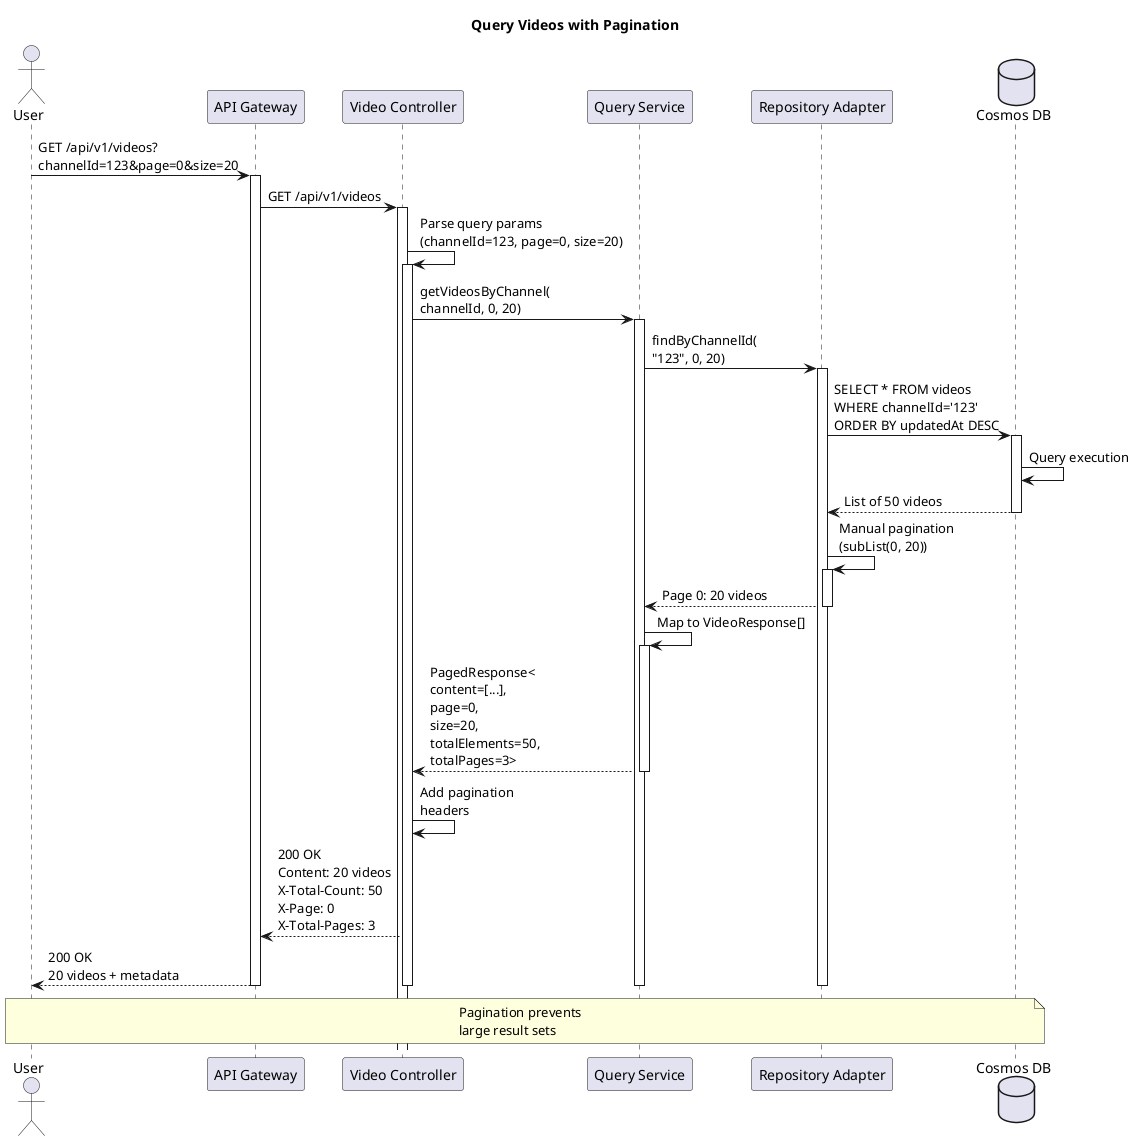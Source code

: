 @startuml
title Query Videos with Pagination

actor User
participant "API Gateway" as API
participant "Video Controller" as Controller
participant "Query Service" as Query
participant "Repository Adapter" as Repo
database "Cosmos DB" as Cosmos

User -> API: GET /api/v1/videos?\nchannelId=123&page=0&size=20
activate API

API -> Controller: GET /api/v1/videos
activate Controller

Controller -> Controller: Parse query params\n(channelId=123, page=0, size=20)
activate Controller

Controller -> Query: getVideosByChannel(\nchannelId, 0, 20)
activate Query

Query -> Repo: findByChannelId(\n"123", 0, 20)
activate Repo

Repo -> Cosmos: SELECT * FROM videos\nWHERE channelId='123'\nORDER BY updatedAt DESC
activate Cosmos

Cosmos -> Cosmos: Query execution
Cosmos --> Repo: List of 50 videos
deactivate Cosmos

Repo -> Repo: Manual pagination\n(subList(0, 20))
activate Repo
Repo --> Query: Page 0: 20 videos
deactivate Repo

Query -> Query: Map to VideoResponse[]
activate Query
Query --> Controller: PagedResponse<\ncontent=[...],\npage=0,\nsize=20,\ntotalElements=50,\ntotalPages=3>
deactivate Query

Controller -> Controller: Add pagination\nheaders
Controller --> API: 200 OK\nContent: 20 videos\nX-Total-Count: 50\nX-Page: 0\nX-Total-Pages: 3

API --> User: 200 OK\n20 videos + metadata

deactivate API
deactivate Controller
deactivate Query
deactivate Repo

note over User, Cosmos: Pagination prevents\nlarge result sets

@enduml

